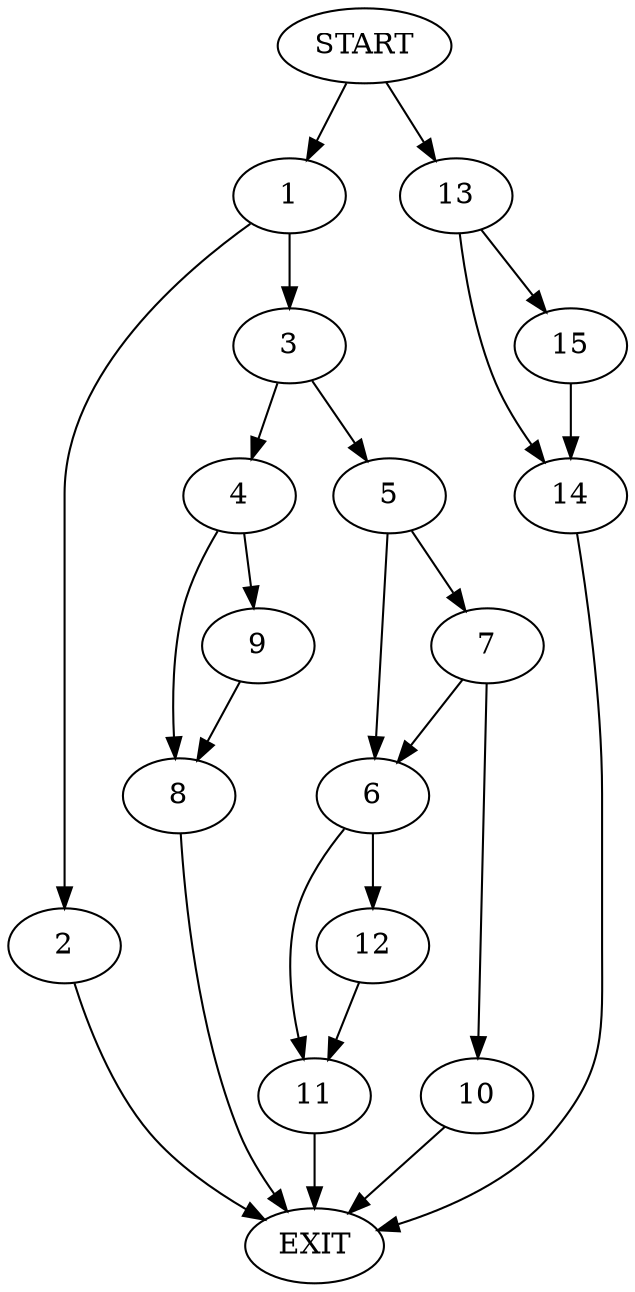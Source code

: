 digraph {
0 [label="START"]
16 [label="EXIT"]
0 -> 1
1 -> 2
1 -> 3
3 -> 4
3 -> 5
2 -> 16
5 -> 6
5 -> 7
4 -> 8
4 -> 9
8 -> 16
9 -> 8
7 -> 10
7 -> 6
6 -> 11
6 -> 12
10 -> 16
12 -> 11
11 -> 16
0 -> 13
13 -> 14
13 -> 15
14 -> 16
15 -> 14
}
